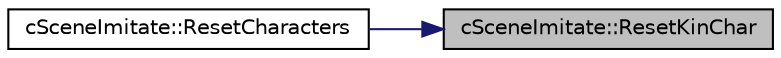 digraph "cSceneImitate::ResetKinChar"
{
 // LATEX_PDF_SIZE
  edge [fontname="Helvetica",fontsize="10",labelfontname="Helvetica",labelfontsize="10"];
  node [fontname="Helvetica",fontsize="10",shape=record];
  rankdir="RL";
  Node1 [label="cSceneImitate::ResetKinChar",height=0.2,width=0.4,color="black", fillcolor="grey75", style="filled", fontcolor="black",tooltip=" "];
  Node1 -> Node2 [dir="back",color="midnightblue",fontsize="10",style="solid",fontname="Helvetica"];
  Node2 [label="cSceneImitate::ResetCharacters",height=0.2,width=0.4,color="black", fillcolor="white", style="filled",URL="$classc_scene_imitate.html#abab73726ca94787143d8974ae7b66d13",tooltip=" "];
}
